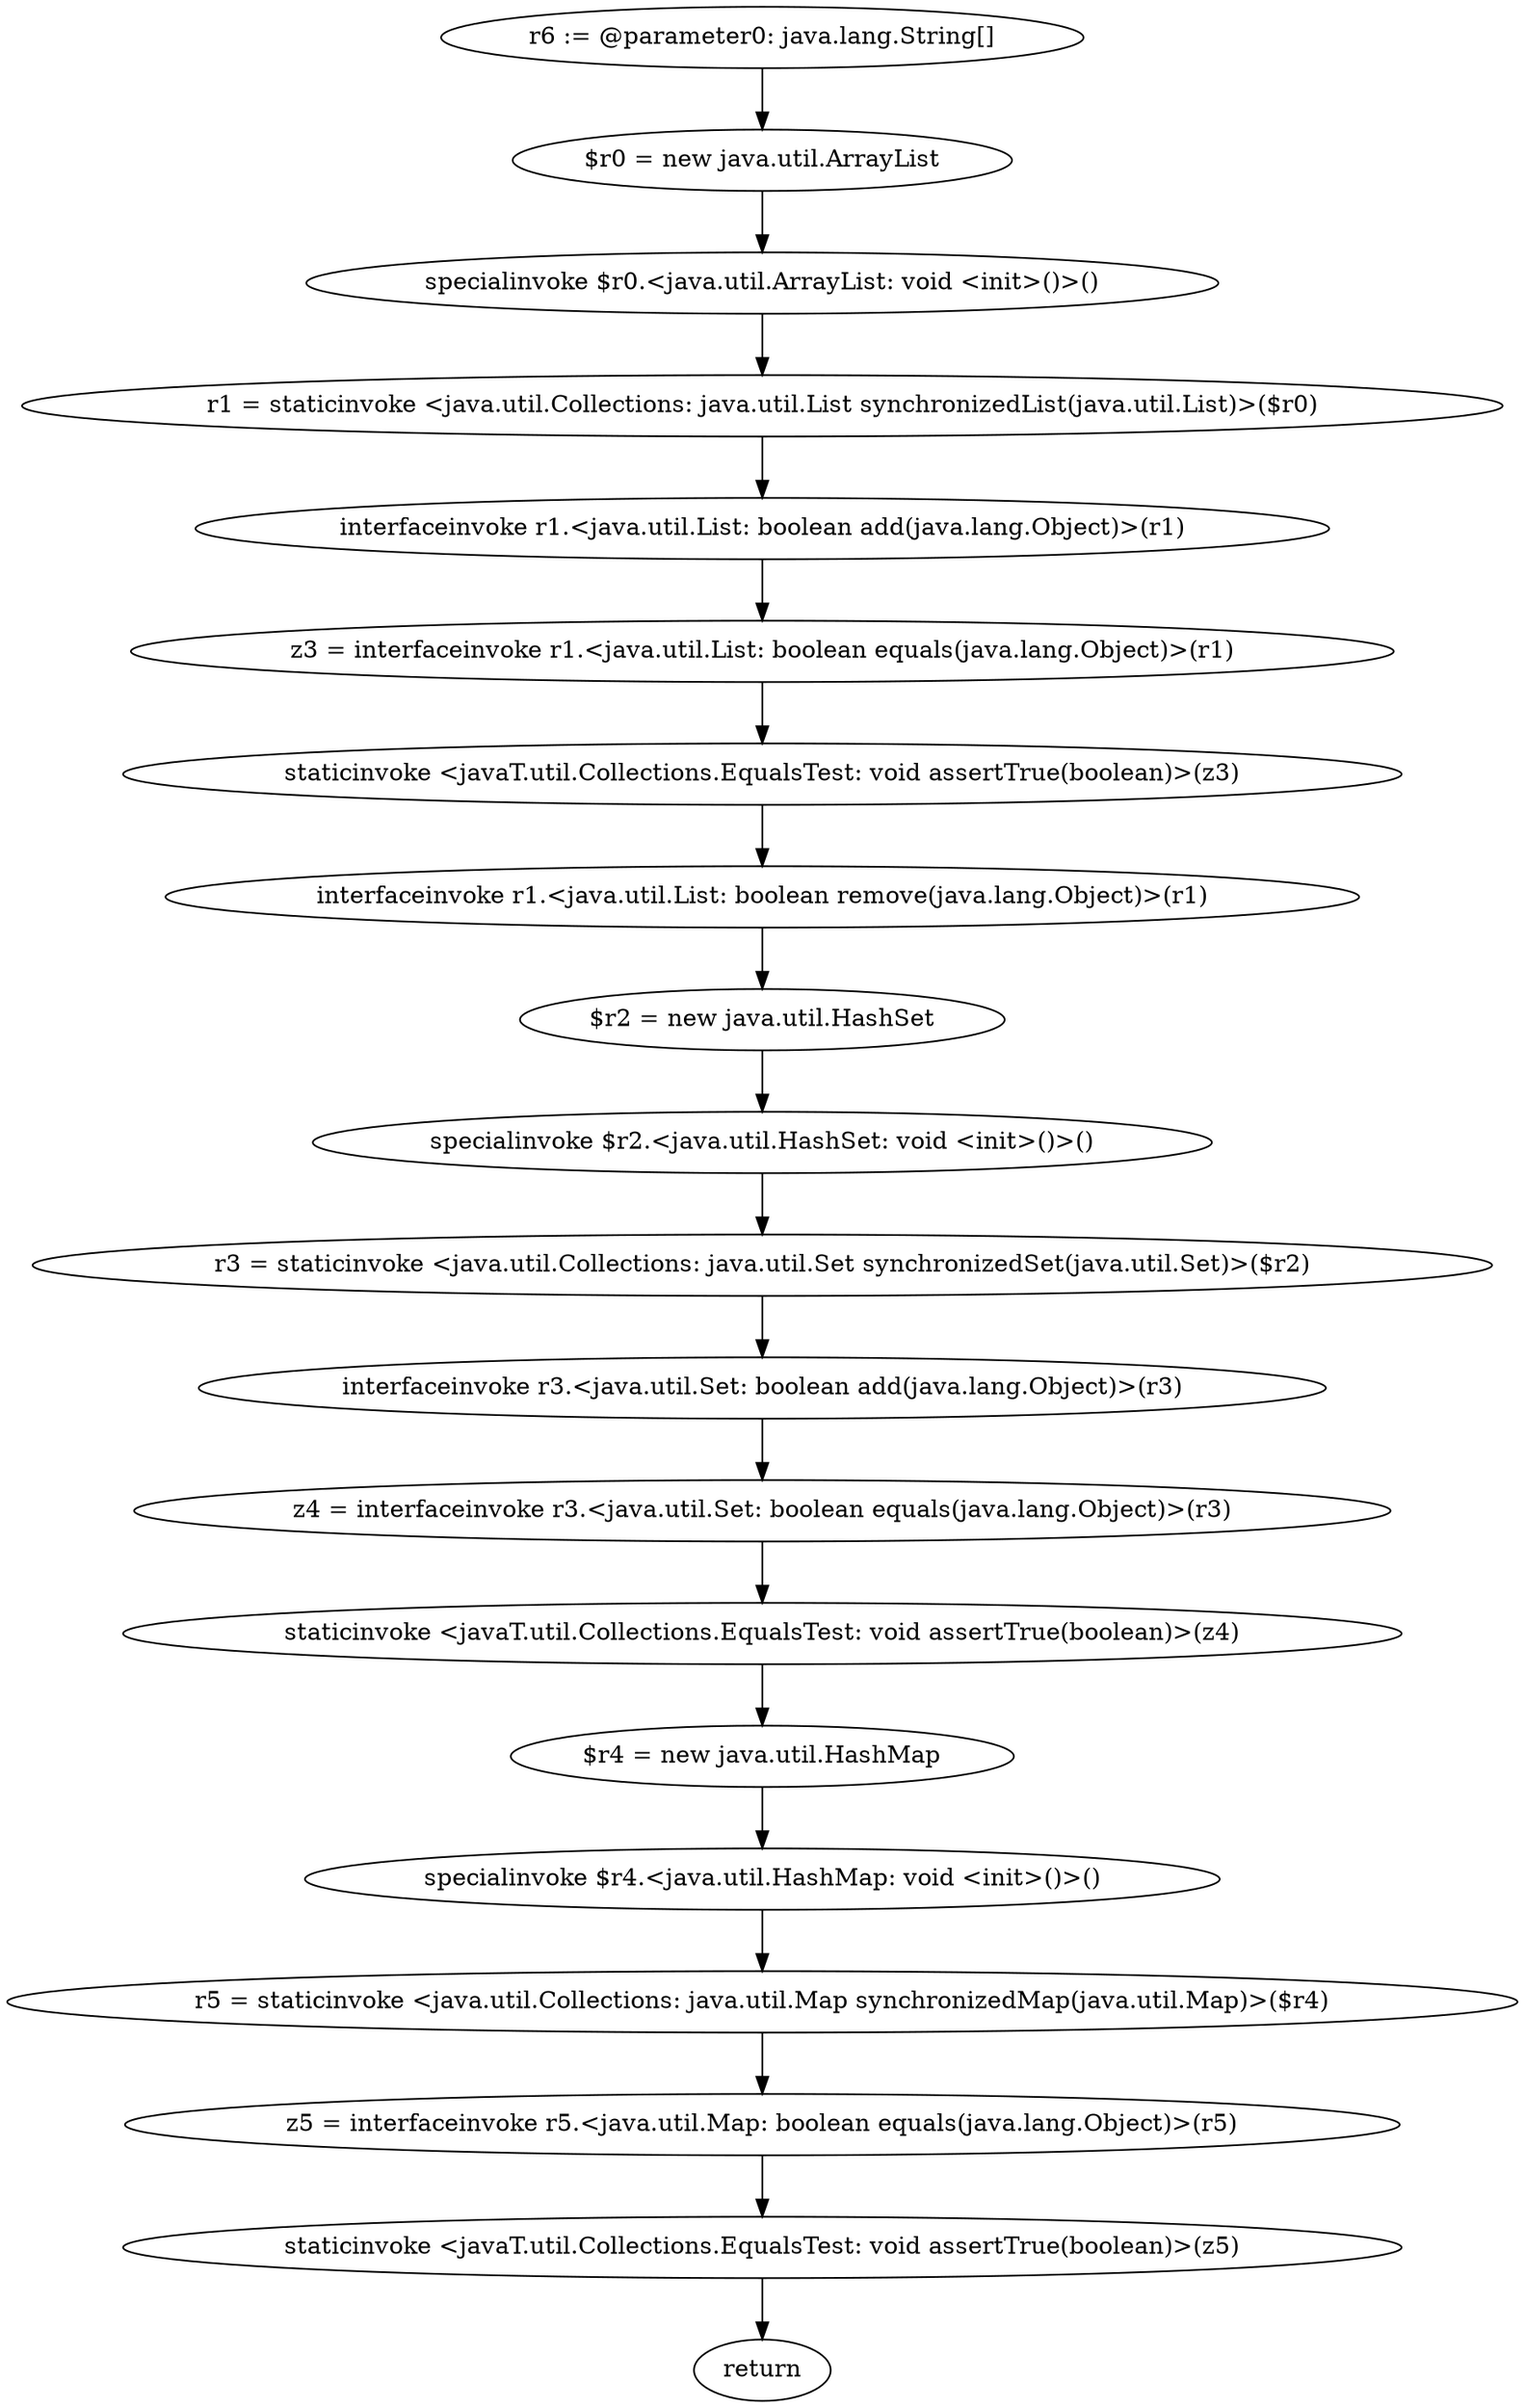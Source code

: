 digraph "unitGraph" {
    "r6 := @parameter0: java.lang.String[]"
    "$r0 = new java.util.ArrayList"
    "specialinvoke $r0.<java.util.ArrayList: void <init>()>()"
    "r1 = staticinvoke <java.util.Collections: java.util.List synchronizedList(java.util.List)>($r0)"
    "interfaceinvoke r1.<java.util.List: boolean add(java.lang.Object)>(r1)"
    "z3 = interfaceinvoke r1.<java.util.List: boolean equals(java.lang.Object)>(r1)"
    "staticinvoke <javaT.util.Collections.EqualsTest: void assertTrue(boolean)>(z3)"
    "interfaceinvoke r1.<java.util.List: boolean remove(java.lang.Object)>(r1)"
    "$r2 = new java.util.HashSet"
    "specialinvoke $r2.<java.util.HashSet: void <init>()>()"
    "r3 = staticinvoke <java.util.Collections: java.util.Set synchronizedSet(java.util.Set)>($r2)"
    "interfaceinvoke r3.<java.util.Set: boolean add(java.lang.Object)>(r3)"
    "z4 = interfaceinvoke r3.<java.util.Set: boolean equals(java.lang.Object)>(r3)"
    "staticinvoke <javaT.util.Collections.EqualsTest: void assertTrue(boolean)>(z4)"
    "$r4 = new java.util.HashMap"
    "specialinvoke $r4.<java.util.HashMap: void <init>()>()"
    "r5 = staticinvoke <java.util.Collections: java.util.Map synchronizedMap(java.util.Map)>($r4)"
    "z5 = interfaceinvoke r5.<java.util.Map: boolean equals(java.lang.Object)>(r5)"
    "staticinvoke <javaT.util.Collections.EqualsTest: void assertTrue(boolean)>(z5)"
    "return"
    "r6 := @parameter0: java.lang.String[]"->"$r0 = new java.util.ArrayList";
    "$r0 = new java.util.ArrayList"->"specialinvoke $r0.<java.util.ArrayList: void <init>()>()";
    "specialinvoke $r0.<java.util.ArrayList: void <init>()>()"->"r1 = staticinvoke <java.util.Collections: java.util.List synchronizedList(java.util.List)>($r0)";
    "r1 = staticinvoke <java.util.Collections: java.util.List synchronizedList(java.util.List)>($r0)"->"interfaceinvoke r1.<java.util.List: boolean add(java.lang.Object)>(r1)";
    "interfaceinvoke r1.<java.util.List: boolean add(java.lang.Object)>(r1)"->"z3 = interfaceinvoke r1.<java.util.List: boolean equals(java.lang.Object)>(r1)";
    "z3 = interfaceinvoke r1.<java.util.List: boolean equals(java.lang.Object)>(r1)"->"staticinvoke <javaT.util.Collections.EqualsTest: void assertTrue(boolean)>(z3)";
    "staticinvoke <javaT.util.Collections.EqualsTest: void assertTrue(boolean)>(z3)"->"interfaceinvoke r1.<java.util.List: boolean remove(java.lang.Object)>(r1)";
    "interfaceinvoke r1.<java.util.List: boolean remove(java.lang.Object)>(r1)"->"$r2 = new java.util.HashSet";
    "$r2 = new java.util.HashSet"->"specialinvoke $r2.<java.util.HashSet: void <init>()>()";
    "specialinvoke $r2.<java.util.HashSet: void <init>()>()"->"r3 = staticinvoke <java.util.Collections: java.util.Set synchronizedSet(java.util.Set)>($r2)";
    "r3 = staticinvoke <java.util.Collections: java.util.Set synchronizedSet(java.util.Set)>($r2)"->"interfaceinvoke r3.<java.util.Set: boolean add(java.lang.Object)>(r3)";
    "interfaceinvoke r3.<java.util.Set: boolean add(java.lang.Object)>(r3)"->"z4 = interfaceinvoke r3.<java.util.Set: boolean equals(java.lang.Object)>(r3)";
    "z4 = interfaceinvoke r3.<java.util.Set: boolean equals(java.lang.Object)>(r3)"->"staticinvoke <javaT.util.Collections.EqualsTest: void assertTrue(boolean)>(z4)";
    "staticinvoke <javaT.util.Collections.EqualsTest: void assertTrue(boolean)>(z4)"->"$r4 = new java.util.HashMap";
    "$r4 = new java.util.HashMap"->"specialinvoke $r4.<java.util.HashMap: void <init>()>()";
    "specialinvoke $r4.<java.util.HashMap: void <init>()>()"->"r5 = staticinvoke <java.util.Collections: java.util.Map synchronizedMap(java.util.Map)>($r4)";
    "r5 = staticinvoke <java.util.Collections: java.util.Map synchronizedMap(java.util.Map)>($r4)"->"z5 = interfaceinvoke r5.<java.util.Map: boolean equals(java.lang.Object)>(r5)";
    "z5 = interfaceinvoke r5.<java.util.Map: boolean equals(java.lang.Object)>(r5)"->"staticinvoke <javaT.util.Collections.EqualsTest: void assertTrue(boolean)>(z5)";
    "staticinvoke <javaT.util.Collections.EqualsTest: void assertTrue(boolean)>(z5)"->"return";
}
